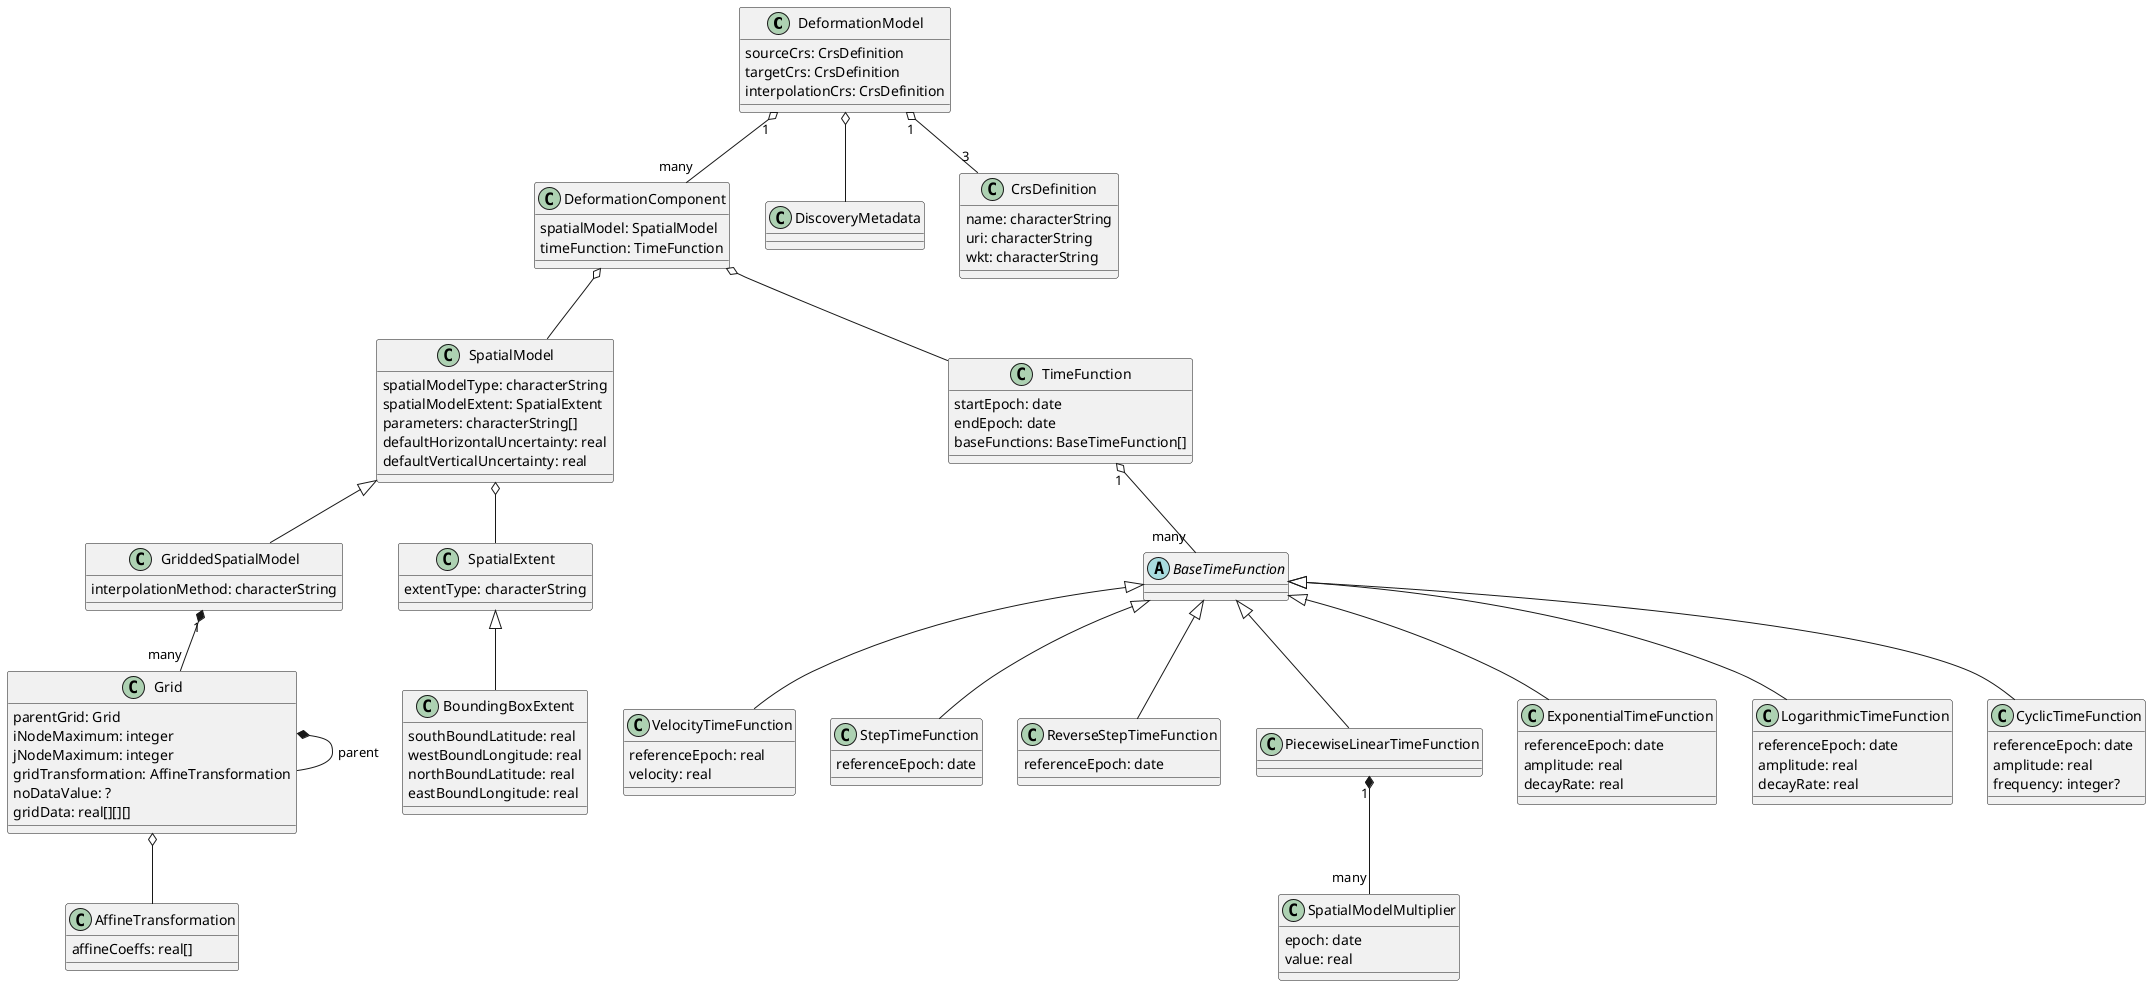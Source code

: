 @startuml

class DeformationModel 
{
    sourceCrs: CrsDefinition
    targetCrs: CrsDefinition
    interpolationCrs: CrsDefinition

}
DeformationModel "1" o-- "many" DeformationComponent
DeformationModel o-- DiscoveryMetadata
DeformationModel "1" o-- "3" CrsDefinition

class DiscoveryMetadata
{

}

class CrsDefinition
{
    name: characterString
    uri: characterString
    wkt: characterString
}


class DeformationComponent
{
    spatialModel: SpatialModel
    timeFunction: TimeFunction
}
DeformationComponent o-- SpatialModel
DeformationComponent o-- TimeFunction

class SpatialModel
{
    spatialModelType: characterString
    spatialModelExtent: SpatialExtent
    parameters: characterString[]
    defaultHorizontalUncertainty: real
    defaultVerticalUncertainty: real
}

class GriddedSpatialModel
{
    interpolationMethod: characterString

}
SpatialModel <|-- GriddedSpatialModel

class Grid
{
    parentGrid: Grid
    iNodeMaximum: integer
    jNodeMaximum: integer
    gridTransformation: AffineTransformation
    noDataValue: ?
    gridData: real[][][]
}
GriddedSpatialModel "1" *-- "many" Grid
Grid *-- Grid : parent

class AffineTransformation
{
    affineCoeffs: real[]
}
Grid o-- AffineTransformation

SpatialModel o-- SpatialExtent

class SpatialExtent
{
    extentType: characterString
}
SpatialExtent <|-- BoundingBoxExtent

class BoundingBoxExtent
{
    southBoundLatitude: real
    westBoundLongitude: real
    northBoundLatitude: real
    eastBoundLongitude: real
}

class TimeFunction
{
    startEpoch: date
    endEpoch: date
    baseFunctions: BaseTimeFunction[]
    
}

abstract class BaseTimeFunction
{
    
}
TimeFunction "1" o-- "many" BaseTimeFunction

/'
class ConstantTimeFunction
{

}
BaseTimeFunction <|-- ConstantTimeFunction
'/

class VelocityTimeFunction
{
    referenceEpoch: real
    velocity: real
}
BaseTimeFunction <|-- VelocityTimeFunction


/'
class AccelerationTimeModel
{
    referenceEpoch: real
    acceleration: real
}
BaseTimeFunction <|-- AccelerationTimeModel
'/

class StepTimeFunction
{
    referenceEpoch: date

}
BaseTimeFunction <|-- StepTimeFunction

class ReverseStepTimeFunction
{
    referenceEpoch: date
}
BaseTimeFunction <|-- ReverseStepTimeFunction

class PiecewiseLinearTimeFunction
{

}
BaseTimeFunction <|-- PiecewiseLinearTimeFunction

class SpatialModelMultiplier
{
    epoch: date
    value: real
}
PiecewiseLinearTimeFunction "1" *-- "many" SpatialModelMultiplier

class ExponentialTimeFunction
{
    referenceEpoch: date
    amplitude: real
    decayRate: real
}
BaseTimeFunction <|-- ExponentialTimeFunction

class LogarithmicTimeFunction
{
    referenceEpoch: date
    amplitude: real
    decayRate: real
}
BaseTimeFunction <|-- LogarithmicTimeFunction

class CyclicTimeFunction
{
    referenceEpoch: date
    amplitude: real
    frequency: integer?
}
BaseTimeFunction <|-- CyclicTimeFunction


@enduml 